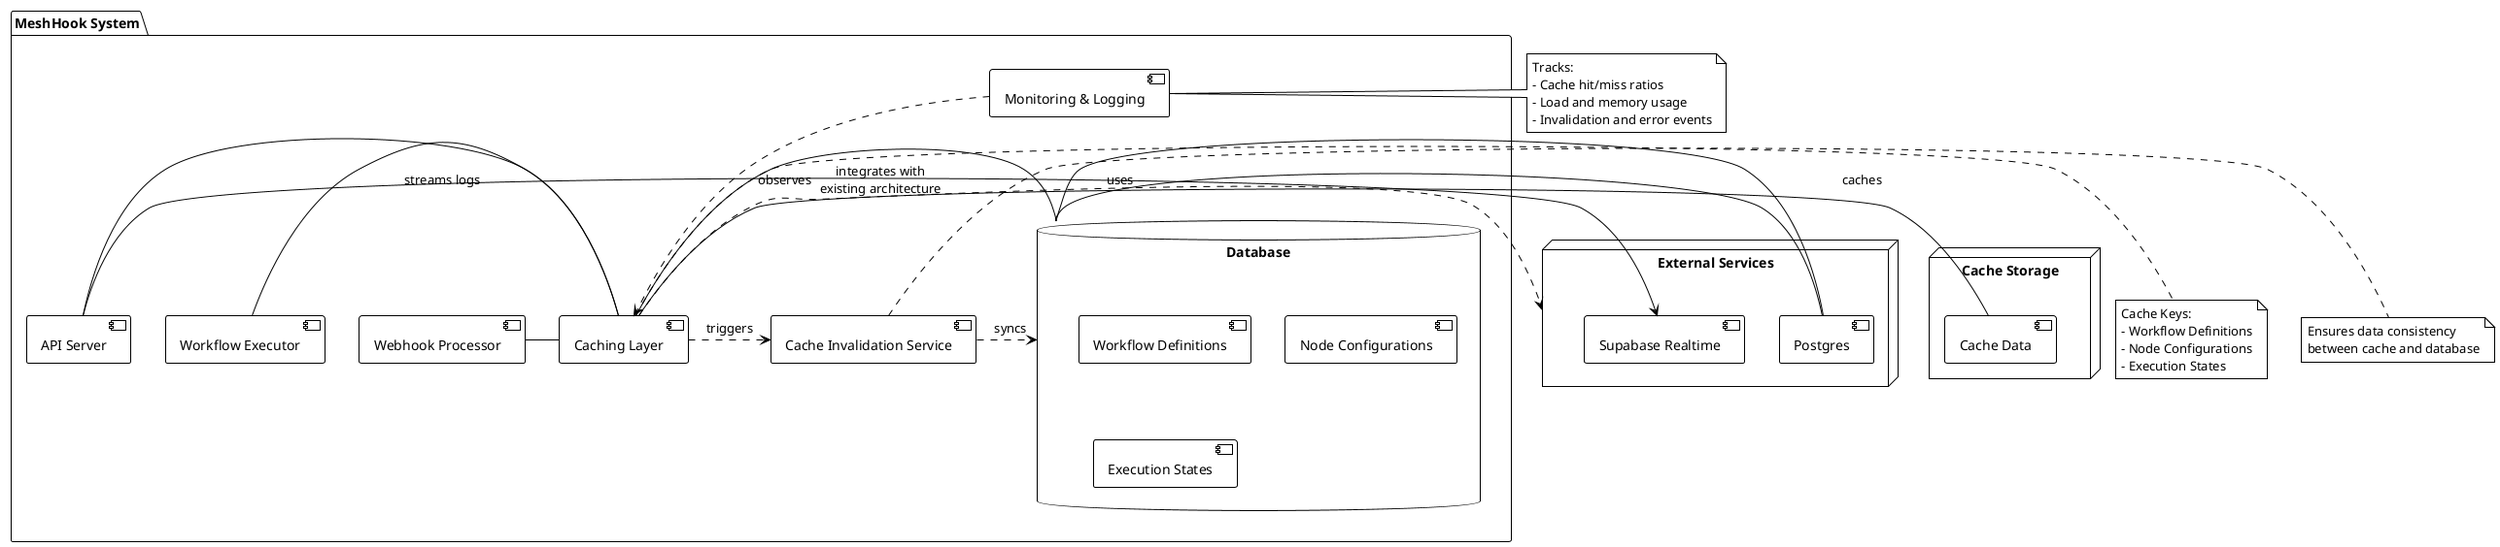 @startuml
!theme plain

package "MeshHook System" {
    [Webhook Processor] - [Caching Layer]
    [Workflow Executor] - [Caching Layer]
    [API Server] - [Caching Layer]
    [Caching Layer] - [Database]
    [Caching Layer] .> [Cache Invalidation Service] : triggers
    [Cache Invalidation Service] .> [Database] : syncs
    database Database {
        [Workflow Definitions]
        [Node Configurations]
        [Execution States]
    }
    [Monitoring & Logging] ..> [Caching Layer] : observes
}

node "Cache Storage" {
    [Cache Data]
}

node "External Services" {
    [Supabase Realtime] <-- [API Server] : streams logs
    [Postgres] - [Database]
}

[Database] - [Postgres] : uses
[Caching Layer] - [Cache Data] : caches

note right of [Caching Layer]
  Cache Keys:
  - Workflow Definitions
  - Node Configurations
  - Execution States
end note

note right of [Cache Invalidation Service]
  Ensures data consistency
  between cache and database
end note

note right of [Monitoring & Logging]
  Tracks:
  - Cache hit/miss ratios
  - Load and memory usage
  - Invalidation and error events
end note

[Caching Layer] ..> [External Services] : integrates with\nexisting architecture

@enduml